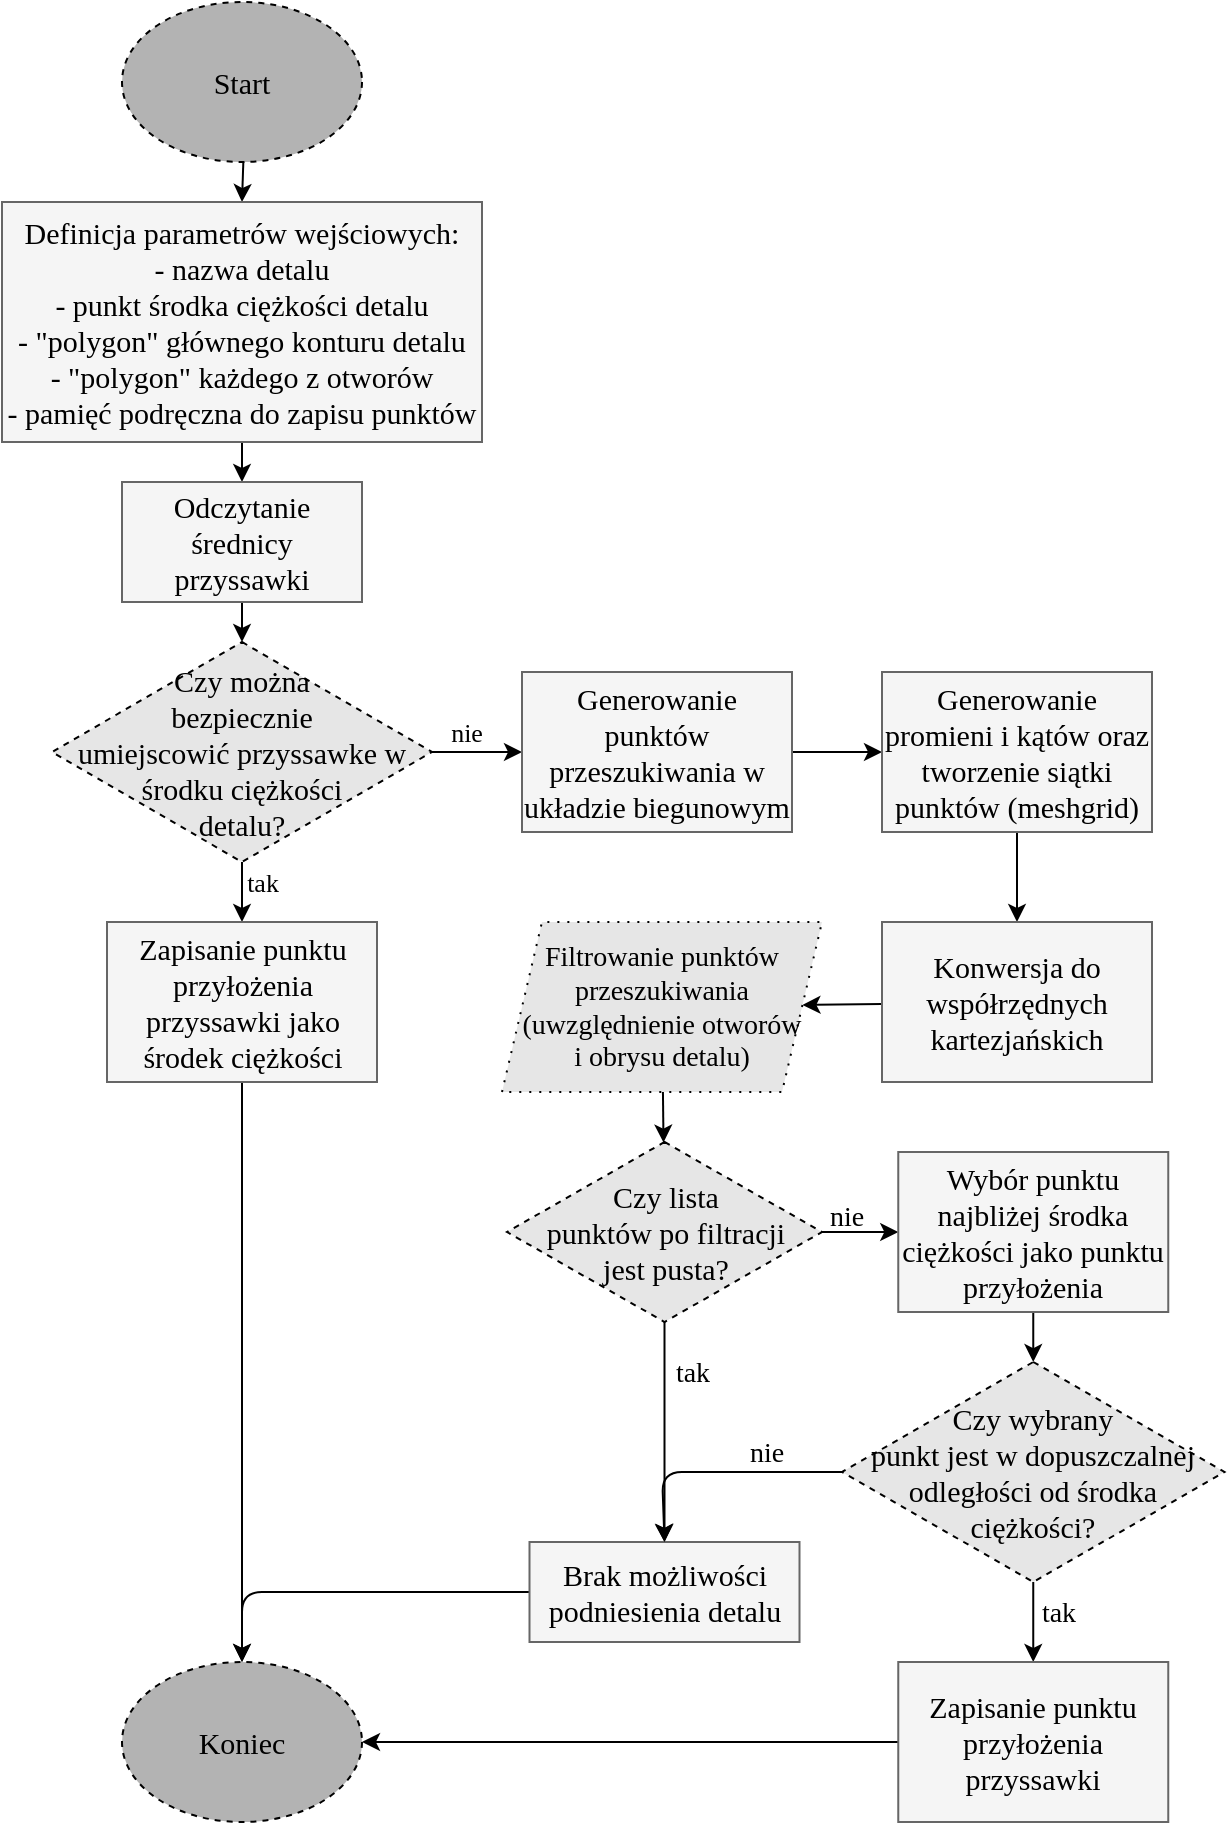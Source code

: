 <mxfile>
    <diagram id="vwsBcXSHYVoXoT90g7Te" name="Page-1">
        <mxGraphModel dx="1875" dy="928" grid="1" gridSize="10" guides="1" tooltips="1" connect="1" arrows="1" fold="1" page="1" pageScale="1" pageWidth="850" pageHeight="1100" background="#ffffff" math="0" shadow="0">
            <root>
                <mxCell id="0"/>
                <mxCell id="1" parent="0"/>
                <mxCell id="6" value="" style="edgeStyle=none;html=1;strokeColor=#000000;fontFamily=Garamond;fontSize=15;fontColor=#000000;" parent="1" source="2" target="4" edge="1">
                    <mxGeometry relative="1" as="geometry"/>
                </mxCell>
                <mxCell id="2" value="Start" style="ellipse;whiteSpace=wrap;html=1;fillColor=#B3B3B3;fontColor=#000000;strokeColor=#000000;fontFamily=Garamond;fontSize=15;dashed=1;" parent="1" vertex="1">
                    <mxGeometry x="80" y="20" width="120" height="80" as="geometry"/>
                </mxCell>
                <mxCell id="3" value="Koniec" style="ellipse;whiteSpace=wrap;html=1;fillColor=#B3B3B3;fontColor=#000000;strokeColor=#000000;fontFamily=Garamond;fontSize=15;dashed=1;" parent="1" vertex="1">
                    <mxGeometry x="80" y="850" width="120" height="80" as="geometry"/>
                </mxCell>
                <mxCell id="9" value="" style="edgeStyle=none;html=1;strokeColor=#000000;fontFamily=Garamond;fontSize=15;fontColor=#000000;" parent="1" source="4" target="8" edge="1">
                    <mxGeometry relative="1" as="geometry"/>
                </mxCell>
                <mxCell id="4" value="Definicja parametrów wejściowych:&lt;br&gt;- nazwa detalu&lt;br&gt;- punkt środka ciężkości detalu&lt;br&gt;- &quot;polygon&quot; głównego konturu detalu&lt;br&gt;- &quot;polygon&quot; każdego z otworów&lt;br&gt;- pamięć podręczna do zapisu punktów" style="rounded=0;whiteSpace=wrap;html=1;fillColor=#f5f5f5;fontColor=#000000;strokeColor=#666666;fontFamily=Garamond;fontSize=15;" parent="1" vertex="1">
                    <mxGeometry x="20" y="120" width="240" height="120" as="geometry"/>
                </mxCell>
                <mxCell id="67" value="" style="edgeStyle=none;html=1;strokeColor=#000000;fontColor=#000000;" edge="1" parent="1" source="8" target="12">
                    <mxGeometry relative="1" as="geometry"/>
                </mxCell>
                <mxCell id="8" value="Odczytanie średnicy przyssawki" style="rounded=0;whiteSpace=wrap;html=1;fillColor=#f5f5f5;fontColor=#000000;strokeColor=#666666;fontFamily=Garamond;fontSize=15;" parent="1" vertex="1">
                    <mxGeometry x="80" y="260" width="120" height="60" as="geometry"/>
                </mxCell>
                <mxCell id="68" value="" style="edgeStyle=none;html=1;strokeColor=#000000;fontColor=#000000;" edge="1" parent="1" source="12" target="53">
                    <mxGeometry relative="1" as="geometry"/>
                </mxCell>
                <mxCell id="69" value="tak" style="edgeLabel;html=1;align=center;verticalAlign=middle;resizable=0;points=[];fontColor=#000000;labelBackgroundColor=none;fontFamily=Times New Roman;fontSize=13;" vertex="1" connectable="0" parent="68">
                    <mxGeometry x="-0.346" y="2" relative="1" as="geometry">
                        <mxPoint x="8" as="offset"/>
                    </mxGeometry>
                </mxCell>
                <mxCell id="71" value="" style="edgeStyle=none;html=1;strokeColor=#000000;fontFamily=Times New Roman;fontSize=13;fontColor=#000000;" edge="1" parent="1" source="12" target="70">
                    <mxGeometry relative="1" as="geometry"/>
                </mxCell>
                <mxCell id="72" value="nie" style="edgeLabel;html=1;align=center;verticalAlign=middle;resizable=0;points=[];fontSize=13;fontFamily=Times New Roman;fontColor=#000000;labelBackgroundColor=none;" vertex="1" connectable="0" parent="71">
                    <mxGeometry x="-0.632" y="-1" relative="1" as="geometry">
                        <mxPoint x="8" y="-11" as="offset"/>
                    </mxGeometry>
                </mxCell>
                <mxCell id="12" value="Czy można &lt;br&gt;bezpiecznie &lt;br&gt;umiejscowić przyssawke w środku ciężkości &lt;br&gt;detalu?" style="rhombus;whiteSpace=wrap;html=1;fontFamily=Garamond;fontSize=15;fillColor=#E6E6E6;strokeColor=#000000;fontColor=#000000;dashed=1;" parent="1" vertex="1">
                    <mxGeometry x="45" y="340" width="190" height="110" as="geometry"/>
                </mxCell>
                <mxCell id="98" style="edgeStyle=none;html=1;strokeColor=#000000;fontFamily=Garamond;fontSize=14;fontColor=#000000;" edge="1" parent="1" source="53" target="3">
                    <mxGeometry relative="1" as="geometry"/>
                </mxCell>
                <mxCell id="53" value="Zapisanie punktu przyłożenia przyssawki jako środek ciężkości" style="rounded=0;whiteSpace=wrap;html=1;fillColor=#f5f5f5;fontColor=#000000;strokeColor=#666666;fontFamily=Garamond;fontSize=15;" parent="1" vertex="1">
                    <mxGeometry x="72.5" y="480" width="135" height="80" as="geometry"/>
                </mxCell>
                <mxCell id="74" value="" style="edgeStyle=none;html=1;strokeColor=#000000;fontFamily=Times New Roman;fontSize=13;fontColor=#000000;" edge="1" parent="1" source="70" target="73">
                    <mxGeometry relative="1" as="geometry"/>
                </mxCell>
                <mxCell id="70" value="Generowanie punktów przeszukiwania w układzie biegunowym" style="rounded=0;whiteSpace=wrap;html=1;fillColor=#f5f5f5;fontColor=#000000;strokeColor=#666666;fontFamily=Garamond;fontSize=15;" vertex="1" parent="1">
                    <mxGeometry x="280" y="355" width="135" height="80" as="geometry"/>
                </mxCell>
                <mxCell id="76" value="" style="edgeStyle=none;html=1;strokeColor=#000000;fontFamily=Times New Roman;fontSize=13;fontColor=#000000;" edge="1" parent="1" source="73" target="75">
                    <mxGeometry relative="1" as="geometry"/>
                </mxCell>
                <mxCell id="73" value="Generowanie promieni i kątów oraz tworzenie siątki punktów (meshgrid)" style="rounded=0;whiteSpace=wrap;html=1;fillColor=#f5f5f5;fontColor=#000000;strokeColor=#666666;fontFamily=Garamond;fontSize=15;" vertex="1" parent="1">
                    <mxGeometry x="460" y="355" width="135" height="80" as="geometry"/>
                </mxCell>
                <mxCell id="79" value="" style="edgeStyle=none;html=1;strokeColor=#000000;fontFamily=Garamond;fontSize=13;fontColor=#000000;" edge="1" parent="1" source="75" target="78">
                    <mxGeometry relative="1" as="geometry"/>
                </mxCell>
                <mxCell id="75" value="Konwersja do współrzędnych kartezjańskich" style="rounded=0;whiteSpace=wrap;html=1;fillColor=#f5f5f5;fontColor=#000000;strokeColor=#666666;fontFamily=Garamond;fontSize=15;" vertex="1" parent="1">
                    <mxGeometry x="460" y="480" width="135" height="80" as="geometry"/>
                </mxCell>
                <mxCell id="82" value="" style="edgeStyle=none;html=1;strokeColor=#000000;fontFamily=Garamond;fontSize=14;fontColor=#000000;" edge="1" parent="1" source="78" target="81">
                    <mxGeometry relative="1" as="geometry"/>
                </mxCell>
                <mxCell id="78" value="&lt;font face=&quot;Garamond&quot; style=&quot;font-size: 14px;&quot;&gt;Filtrowanie punktów przeszukiwania (uwzględnienie otworów &lt;br style=&quot;font-size: 14px;&quot;&gt;i obrysu detalu)&lt;/font&gt;" style="shape=parallelogram;perimeter=parallelogramPerimeter;whiteSpace=wrap;html=1;fixedSize=1;labelBackgroundColor=none;fontFamily=Times New Roman;fontSize=14;fillColor=#E6E6E6;strokeColor=#000000;fontColor=#000000;dashed=1;dashPattern=1 4;" vertex="1" parent="1">
                    <mxGeometry x="270" y="480" width="160" height="85" as="geometry"/>
                </mxCell>
                <mxCell id="84" value="" style="edgeStyle=none;html=1;strokeColor=#000000;fontFamily=Garamond;fontSize=14;fontColor=#000000;" edge="1" parent="1" source="81" target="83">
                    <mxGeometry relative="1" as="geometry"/>
                </mxCell>
                <mxCell id="85" value="tak" style="edgeLabel;html=1;align=center;verticalAlign=middle;resizable=0;points=[];fontSize=14;fontFamily=Garamond;fontColor=#000000;labelBackgroundColor=none;" vertex="1" connectable="0" parent="84">
                    <mxGeometry x="-0.575" relative="1" as="geometry">
                        <mxPoint x="13" y="2" as="offset"/>
                    </mxGeometry>
                </mxCell>
                <mxCell id="87" value="" style="edgeStyle=none;html=1;strokeColor=#000000;fontFamily=Garamond;fontSize=14;fontColor=#000000;" edge="1" parent="1" source="81" target="86">
                    <mxGeometry relative="1" as="geometry"/>
                </mxCell>
                <mxCell id="88" value="nie" style="edgeLabel;html=1;align=center;verticalAlign=middle;resizable=0;points=[];fontSize=14;fontFamily=Garamond;fontColor=#000000;labelBackgroundColor=none;" vertex="1" connectable="0" parent="87">
                    <mxGeometry x="-0.533" y="-1" relative="1" as="geometry">
                        <mxPoint x="3" y="-8" as="offset"/>
                    </mxGeometry>
                </mxCell>
                <mxCell id="81" value="Czy lista &lt;br&gt;punktów po filtracji &lt;br&gt;jest pusta?" style="rhombus;whiteSpace=wrap;html=1;fontFamily=Garamond;fontSize=15;fillColor=#E6E6E6;strokeColor=#000000;fontColor=#000000;verticalAlign=middle;labelBackgroundColor=none;labelBorderColor=none;dashed=1;" vertex="1" parent="1">
                    <mxGeometry x="272.5" y="590" width="157.5" height="90" as="geometry"/>
                </mxCell>
                <mxCell id="99" style="edgeStyle=none;html=1;strokeColor=#000000;fontFamily=Garamond;fontSize=14;fontColor=#000000;" edge="1" parent="1" source="83">
                    <mxGeometry relative="1" as="geometry">
                        <mxPoint x="140" y="850" as="targetPoint"/>
                        <Array as="points">
                            <mxPoint x="140" y="815"/>
                        </Array>
                    </mxGeometry>
                </mxCell>
                <mxCell id="83" value="Brak możliwości podniesienia detalu" style="rounded=0;whiteSpace=wrap;html=1;fillColor=#f5f5f5;fontColor=#000000;strokeColor=#666666;fontFamily=Garamond;fontSize=15;" vertex="1" parent="1">
                    <mxGeometry x="283.75" y="790" width="135" height="50" as="geometry"/>
                </mxCell>
                <mxCell id="90" value="" style="edgeStyle=none;html=1;strokeColor=#000000;fontFamily=Garamond;fontSize=14;fontColor=#000000;" edge="1" parent="1" source="86" target="89">
                    <mxGeometry relative="1" as="geometry"/>
                </mxCell>
                <mxCell id="86" value="Wybór punktu najbliżej środka ciężkości jako punktu przyłożenia" style="rounded=0;whiteSpace=wrap;html=1;fillColor=#f5f5f5;fontColor=#000000;strokeColor=#666666;fontFamily=Garamond;fontSize=15;" vertex="1" parent="1">
                    <mxGeometry x="468.13" y="595" width="135" height="80" as="geometry"/>
                </mxCell>
                <mxCell id="91" style="edgeStyle=none;html=1;entryX=0.5;entryY=0;entryDx=0;entryDy=0;strokeColor=#000000;fontFamily=Garamond;fontSize=14;fontColor=#000000;" edge="1" parent="1" source="89" target="83">
                    <mxGeometry relative="1" as="geometry">
                        <Array as="points">
                            <mxPoint x="350" y="755"/>
                        </Array>
                    </mxGeometry>
                </mxCell>
                <mxCell id="92" value="nie" style="edgeLabel;html=1;align=center;verticalAlign=middle;resizable=0;points=[];fontSize=14;fontFamily=Garamond;fontColor=#000000;labelBackgroundColor=none;" vertex="1" connectable="0" parent="91">
                    <mxGeometry x="-0.464" y="2" relative="1" as="geometry">
                        <mxPoint x="-5" y="-11" as="offset"/>
                    </mxGeometry>
                </mxCell>
                <mxCell id="94" value="" style="edgeStyle=none;html=1;strokeColor=#000000;fontFamily=Garamond;fontSize=14;fontColor=#000000;" edge="1" parent="1" source="89" target="93">
                    <mxGeometry relative="1" as="geometry"/>
                </mxCell>
                <mxCell id="95" value="tak" style="edgeLabel;html=1;align=center;verticalAlign=middle;resizable=0;points=[];fontSize=14;fontFamily=Garamond;fontColor=#000000;labelBackgroundColor=none;" vertex="1" connectable="0" parent="94">
                    <mxGeometry x="-0.35" y="1" relative="1" as="geometry">
                        <mxPoint x="11" y="3" as="offset"/>
                    </mxGeometry>
                </mxCell>
                <mxCell id="89" value="Czy wybrany &lt;br&gt;punkt jest w dopuszczalnej &lt;br&gt;odległości od środka &lt;br&gt;ciężkości?" style="rhombus;whiteSpace=wrap;html=1;fontFamily=Garamond;fontSize=15;fillColor=#E6E6E6;strokeColor=#000000;fontColor=#000000;verticalAlign=middle;labelBackgroundColor=none;labelBorderColor=none;dashed=1;" vertex="1" parent="1">
                    <mxGeometry x="440" y="700" width="191.25" height="110" as="geometry"/>
                </mxCell>
                <mxCell id="96" style="edgeStyle=none;html=1;entryX=1;entryY=0.5;entryDx=0;entryDy=0;strokeColor=#000000;fontFamily=Garamond;fontSize=14;fontColor=#000000;" edge="1" parent="1" source="93" target="3">
                    <mxGeometry relative="1" as="geometry"/>
                </mxCell>
                <mxCell id="93" value="Zapisanie punktu przyłożenia przyssawki" style="rounded=0;whiteSpace=wrap;html=1;fillColor=#f5f5f5;fontColor=#000000;strokeColor=#666666;fontFamily=Garamond;fontSize=15;" vertex="1" parent="1">
                    <mxGeometry x="468.13" y="850" width="135" height="80" as="geometry"/>
                </mxCell>
            </root>
        </mxGraphModel>
    </diagram>
</mxfile>